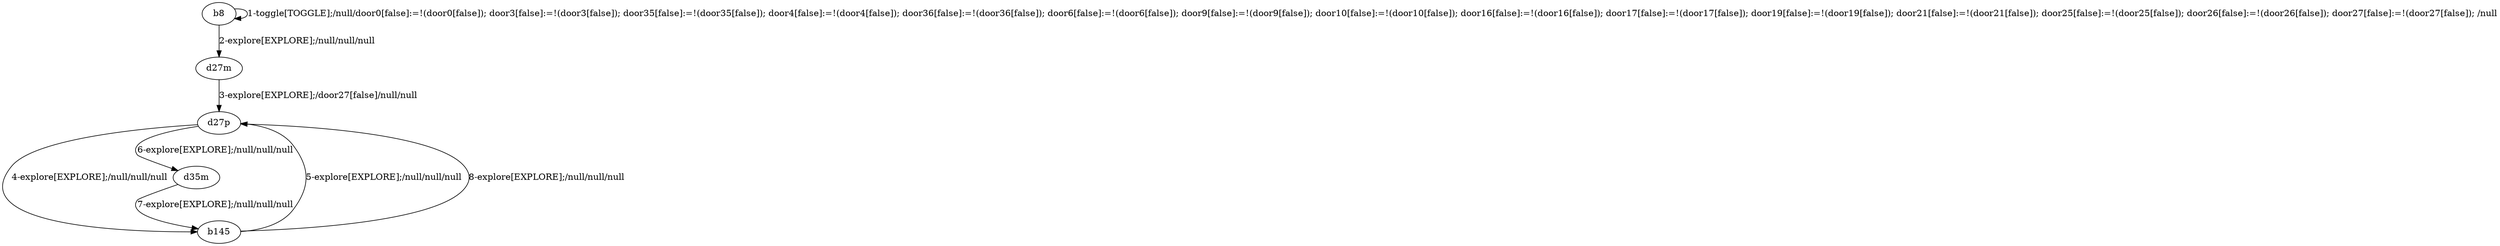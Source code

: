 # Total number of goals covered by this test: 1
# d35m --> b145

digraph g {
"b8" -> "b8" [label = "1-toggle[TOGGLE];/null/door0[false]:=!(door0[false]); door3[false]:=!(door3[false]); door35[false]:=!(door35[false]); door4[false]:=!(door4[false]); door36[false]:=!(door36[false]); door6[false]:=!(door6[false]); door9[false]:=!(door9[false]); door10[false]:=!(door10[false]); door16[false]:=!(door16[false]); door17[false]:=!(door17[false]); door19[false]:=!(door19[false]); door21[false]:=!(door21[false]); door25[false]:=!(door25[false]); door26[false]:=!(door26[false]); door27[false]:=!(door27[false]); /null"];
"b8" -> "d27m" [label = "2-explore[EXPLORE];/null/null/null"];
"d27m" -> "d27p" [label = "3-explore[EXPLORE];/door27[false]/null/null"];
"d27p" -> "b145" [label = "4-explore[EXPLORE];/null/null/null"];
"b145" -> "d27p" [label = "5-explore[EXPLORE];/null/null/null"];
"d27p" -> "d35m" [label = "6-explore[EXPLORE];/null/null/null"];
"d35m" -> "b145" [label = "7-explore[EXPLORE];/null/null/null"];
"b145" -> "d27p" [label = "8-explore[EXPLORE];/null/null/null"];
}